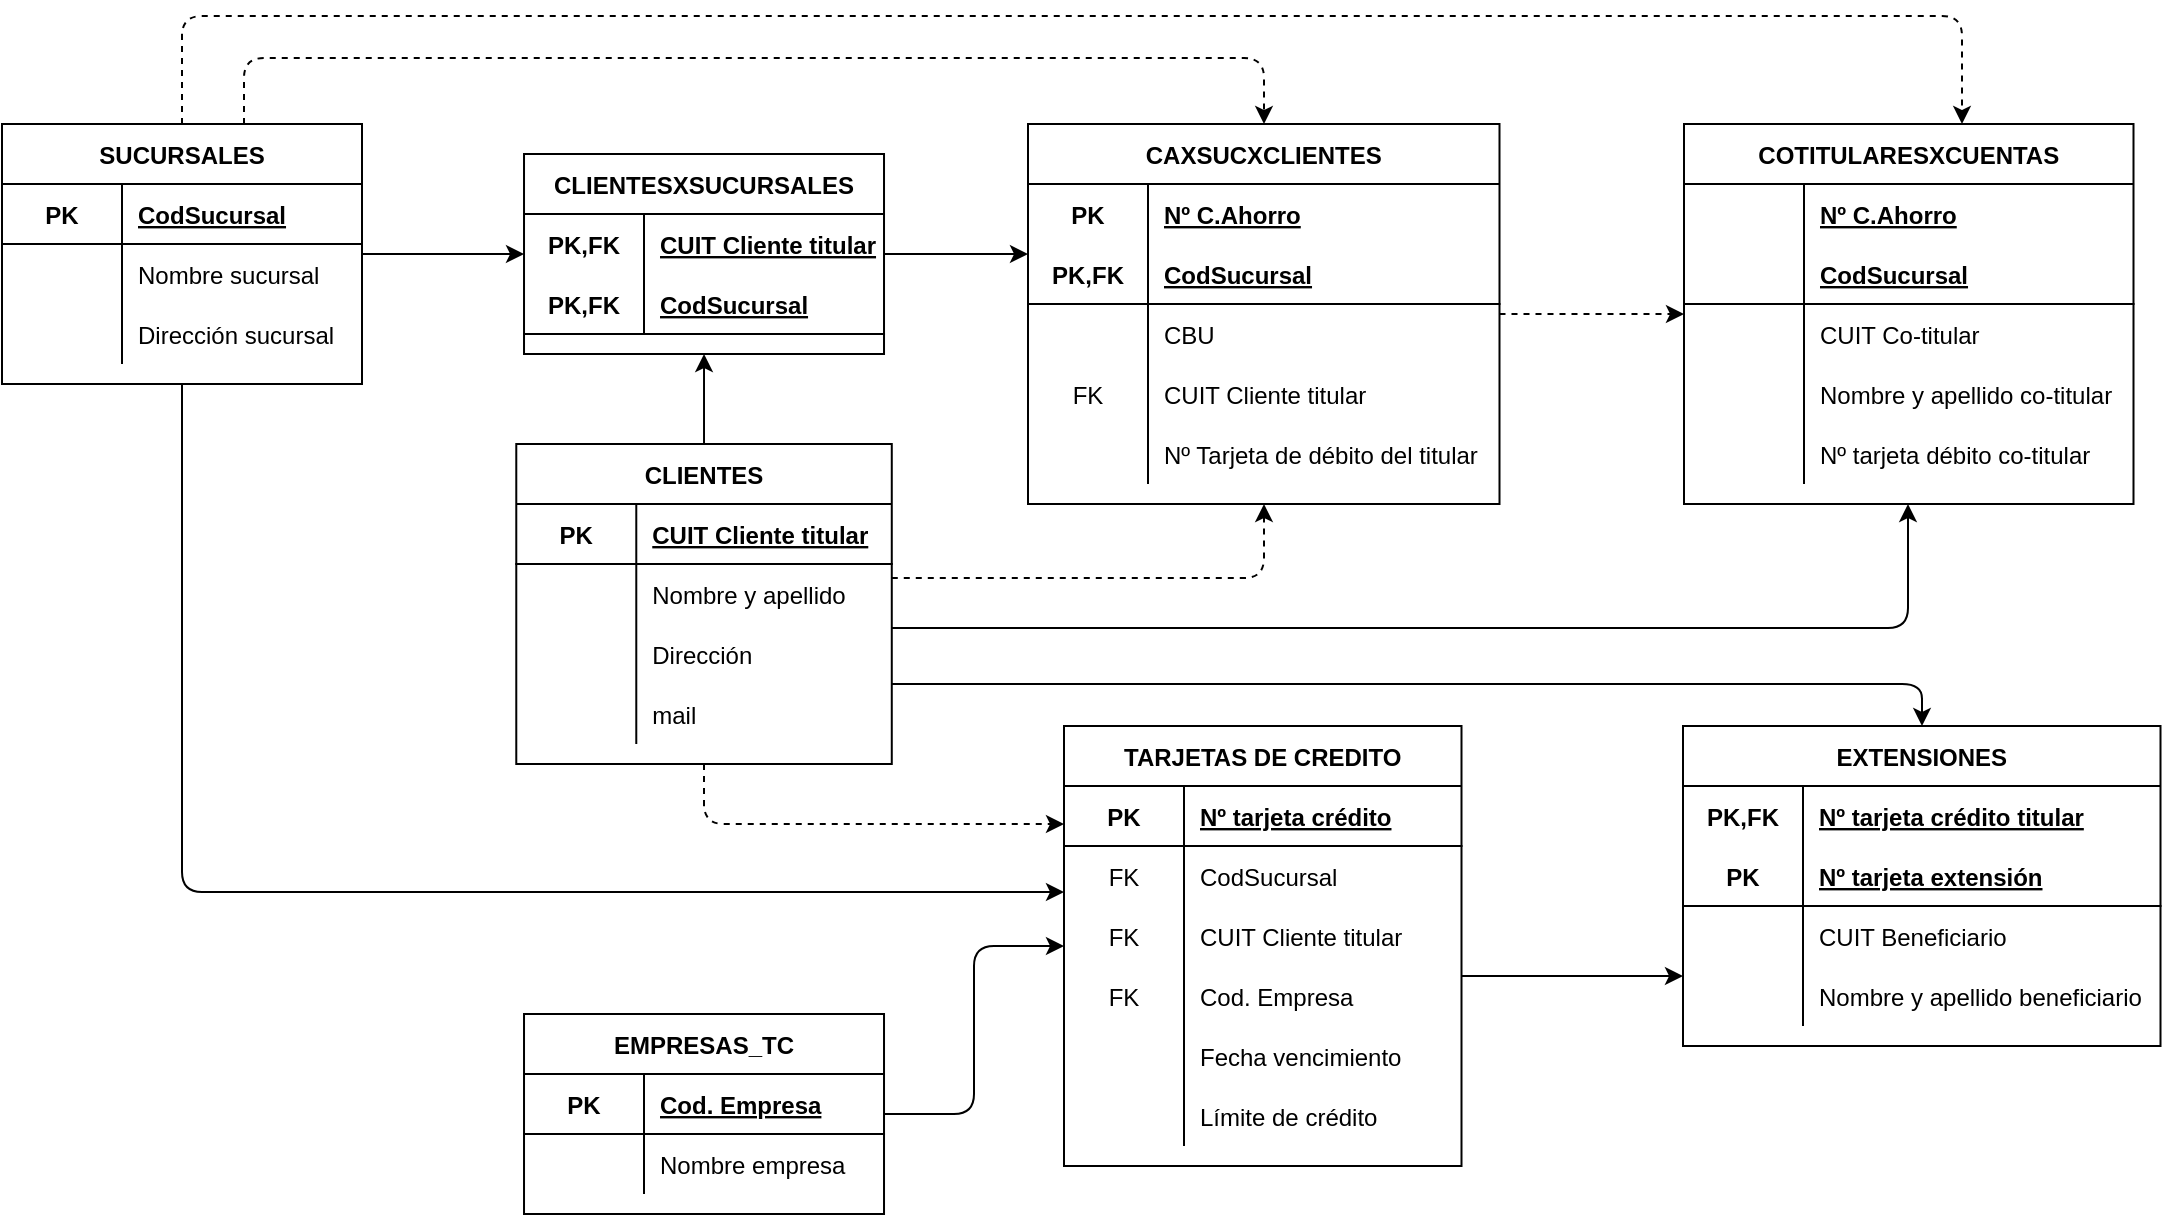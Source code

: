 <mxfile version="14.6.9"><diagram id="-1Xg-_HDO2sPWWC9hqf8" name="Page-1"><mxGraphModel dx="1886" dy="1232" grid="0" gridSize="10" guides="1" tooltips="1" connect="1" arrows="1" fold="1" page="0" pageScale="1" pageWidth="1600" pageHeight="900" math="0" shadow="0"><root><mxCell id="0"/><mxCell id="1" parent="0"/><mxCell id="U2kn6Bjd6YLNNKzOgMuL-153" style="edgeStyle=orthogonalEdgeStyle;rounded=1;orthogonalLoop=1;jettySize=auto;html=1;" edge="1" parent="1" source="U2kn6Bjd6YLNNKzOgMuL-1" target="U2kn6Bjd6YLNNKzOgMuL-140"><mxGeometry relative="1" as="geometry"/></mxCell><mxCell id="U2kn6Bjd6YLNNKzOgMuL-183" style="edgeStyle=orthogonalEdgeStyle;rounded=1;orthogonalLoop=1;jettySize=auto;html=1;dashed=1;" edge="1" parent="1" source="U2kn6Bjd6YLNNKzOgMuL-1" target="U2kn6Bjd6YLNNKzOgMuL-47"><mxGeometry relative="1" as="geometry"><Array as="points"><mxPoint x="388" y="-281"/><mxPoint x="898" y="-281"/></Array></mxGeometry></mxCell><mxCell id="U2kn6Bjd6YLNNKzOgMuL-190" style="edgeStyle=orthogonalEdgeStyle;rounded=1;orthogonalLoop=1;jettySize=auto;html=1;dashed=1;" edge="1" parent="1" source="U2kn6Bjd6YLNNKzOgMuL-1" target="U2kn6Bjd6YLNNKzOgMuL-69"><mxGeometry relative="1" as="geometry"><Array as="points"><mxPoint x="357" y="-302"/><mxPoint x="1247" y="-302"/></Array></mxGeometry></mxCell><mxCell id="U2kn6Bjd6YLNNKzOgMuL-211" style="edgeStyle=orthogonalEdgeStyle;rounded=1;orthogonalLoop=1;jettySize=auto;html=1;startSize=30;" edge="1" parent="1" source="U2kn6Bjd6YLNNKzOgMuL-1" target="U2kn6Bjd6YLNNKzOgMuL-91"><mxGeometry relative="1" as="geometry"><Array as="points"><mxPoint x="357" y="136"/></Array></mxGeometry></mxCell><mxCell id="U2kn6Bjd6YLNNKzOgMuL-1" value="SUCURSALES" style="shape=table;startSize=30;container=1;collapsible=1;childLayout=tableLayout;fixedRows=1;rowLines=0;fontStyle=1;align=center;resizeLast=1;" vertex="1" parent="1"><mxGeometry x="267" y="-248" width="180" height="130" as="geometry"/></mxCell><mxCell id="U2kn6Bjd6YLNNKzOgMuL-5" value="" style="shape=partialRectangle;collapsible=0;dropTarget=0;pointerEvents=0;fillColor=none;top=0;left=0;bottom=1;right=0;points=[[0,0.5],[1,0.5]];portConstraint=eastwest;" vertex="1" parent="U2kn6Bjd6YLNNKzOgMuL-1"><mxGeometry y="30" width="180" height="30" as="geometry"/></mxCell><mxCell id="U2kn6Bjd6YLNNKzOgMuL-6" value="PK" style="shape=partialRectangle;connectable=0;fillColor=none;top=0;left=0;bottom=0;right=0;fontStyle=1;overflow=hidden;" vertex="1" parent="U2kn6Bjd6YLNNKzOgMuL-5"><mxGeometry width="60" height="30" as="geometry"/></mxCell><mxCell id="U2kn6Bjd6YLNNKzOgMuL-7" value="CodSucursal" style="shape=partialRectangle;connectable=0;fillColor=none;top=0;left=0;bottom=0;right=0;align=left;spacingLeft=6;fontStyle=5;overflow=hidden;" vertex="1" parent="U2kn6Bjd6YLNNKzOgMuL-5"><mxGeometry x="60" width="120" height="30" as="geometry"/></mxCell><mxCell id="U2kn6Bjd6YLNNKzOgMuL-8" value="" style="shape=partialRectangle;collapsible=0;dropTarget=0;pointerEvents=0;fillColor=none;top=0;left=0;bottom=0;right=0;points=[[0,0.5],[1,0.5]];portConstraint=eastwest;" vertex="1" parent="U2kn6Bjd6YLNNKzOgMuL-1"><mxGeometry y="60" width="180" height="30" as="geometry"/></mxCell><mxCell id="U2kn6Bjd6YLNNKzOgMuL-9" value="" style="shape=partialRectangle;connectable=0;fillColor=none;top=0;left=0;bottom=0;right=0;editable=1;overflow=hidden;" vertex="1" parent="U2kn6Bjd6YLNNKzOgMuL-8"><mxGeometry width="60" height="30" as="geometry"/></mxCell><mxCell id="U2kn6Bjd6YLNNKzOgMuL-10" value="Nombre sucursal" style="shape=partialRectangle;connectable=0;fillColor=none;top=0;left=0;bottom=0;right=0;align=left;spacingLeft=6;overflow=hidden;" vertex="1" parent="U2kn6Bjd6YLNNKzOgMuL-8"><mxGeometry x="60" width="120" height="30" as="geometry"/></mxCell><mxCell id="U2kn6Bjd6YLNNKzOgMuL-11" value="" style="shape=partialRectangle;collapsible=0;dropTarget=0;pointerEvents=0;fillColor=none;top=0;left=0;bottom=0;right=0;points=[[0,0.5],[1,0.5]];portConstraint=eastwest;" vertex="1" parent="U2kn6Bjd6YLNNKzOgMuL-1"><mxGeometry y="90" width="180" height="30" as="geometry"/></mxCell><mxCell id="U2kn6Bjd6YLNNKzOgMuL-12" value="" style="shape=partialRectangle;connectable=0;fillColor=none;top=0;left=0;bottom=0;right=0;editable=1;overflow=hidden;" vertex="1" parent="U2kn6Bjd6YLNNKzOgMuL-11"><mxGeometry width="60" height="30" as="geometry"/></mxCell><mxCell id="U2kn6Bjd6YLNNKzOgMuL-13" value="Dirección sucursal" style="shape=partialRectangle;connectable=0;fillColor=none;top=0;left=0;bottom=0;right=0;align=left;spacingLeft=6;overflow=hidden;" vertex="1" parent="U2kn6Bjd6YLNNKzOgMuL-11"><mxGeometry x="60" width="120" height="30" as="geometry"/></mxCell><mxCell id="U2kn6Bjd6YLNNKzOgMuL-154" style="edgeStyle=orthogonalEdgeStyle;rounded=1;orthogonalLoop=1;jettySize=auto;html=1;" edge="1" parent="1" source="U2kn6Bjd6YLNNKzOgMuL-28" target="U2kn6Bjd6YLNNKzOgMuL-140"><mxGeometry relative="1" as="geometry"/></mxCell><mxCell id="U2kn6Bjd6YLNNKzOgMuL-184" style="edgeStyle=orthogonalEdgeStyle;rounded=1;orthogonalLoop=1;jettySize=auto;html=1;dashed=1;" edge="1" parent="1" source="U2kn6Bjd6YLNNKzOgMuL-28" target="U2kn6Bjd6YLNNKzOgMuL-47"><mxGeometry relative="1" as="geometry"><Array as="points"><mxPoint x="898" y="-21"/></Array></mxGeometry></mxCell><mxCell id="U2kn6Bjd6YLNNKzOgMuL-189" style="edgeStyle=orthogonalEdgeStyle;rounded=1;orthogonalLoop=1;jettySize=auto;html=1;" edge="1" parent="1" source="U2kn6Bjd6YLNNKzOgMuL-28" target="U2kn6Bjd6YLNNKzOgMuL-69"><mxGeometry relative="1" as="geometry"><Array as="points"><mxPoint x="1220" y="4"/></Array></mxGeometry></mxCell><mxCell id="U2kn6Bjd6YLNNKzOgMuL-212" style="edgeStyle=orthogonalEdgeStyle;rounded=1;orthogonalLoop=1;jettySize=auto;html=1;startSize=30;dashed=1;" edge="1" parent="1" source="U2kn6Bjd6YLNNKzOgMuL-28" target="U2kn6Bjd6YLNNKzOgMuL-91"><mxGeometry relative="1" as="geometry"><Array as="points"><mxPoint x="618" y="102"/></Array></mxGeometry></mxCell><mxCell id="U2kn6Bjd6YLNNKzOgMuL-213" style="edgeStyle=orthogonalEdgeStyle;rounded=1;orthogonalLoop=1;jettySize=auto;html=1;startSize=30;" edge="1" parent="1" source="U2kn6Bjd6YLNNKzOgMuL-28" target="U2kn6Bjd6YLNNKzOgMuL-116"><mxGeometry relative="1" as="geometry"><Array as="points"><mxPoint x="1227" y="32"/></Array></mxGeometry></mxCell><mxCell id="U2kn6Bjd6YLNNKzOgMuL-28" value="CLIENTES" style="shape=table;startSize=30;container=1;collapsible=1;childLayout=tableLayout;fixedRows=1;rowLines=0;fontStyle=1;align=center;resizeLast=1;" vertex="1" parent="1"><mxGeometry x="524.14" y="-88" width="187.75" height="160" as="geometry"/></mxCell><mxCell id="U2kn6Bjd6YLNNKzOgMuL-32" value="" style="shape=partialRectangle;collapsible=0;dropTarget=0;pointerEvents=0;fillColor=none;top=0;left=0;bottom=1;right=0;points=[[0,0.5],[1,0.5]];portConstraint=eastwest;" vertex="1" parent="U2kn6Bjd6YLNNKzOgMuL-28"><mxGeometry y="30" width="187.75" height="30" as="geometry"/></mxCell><mxCell id="U2kn6Bjd6YLNNKzOgMuL-33" value="PK" style="shape=partialRectangle;connectable=0;fillColor=none;top=0;left=0;bottom=0;right=0;fontStyle=1;overflow=hidden;" vertex="1" parent="U2kn6Bjd6YLNNKzOgMuL-32"><mxGeometry width="60" height="30" as="geometry"/></mxCell><mxCell id="U2kn6Bjd6YLNNKzOgMuL-34" value="CUIT Cliente titular" style="shape=partialRectangle;connectable=0;fillColor=none;top=0;left=0;bottom=0;right=0;align=left;spacingLeft=6;fontStyle=5;overflow=hidden;" vertex="1" parent="U2kn6Bjd6YLNNKzOgMuL-32"><mxGeometry x="60" width="127.75" height="30" as="geometry"/></mxCell><mxCell id="U2kn6Bjd6YLNNKzOgMuL-35" value="" style="shape=partialRectangle;collapsible=0;dropTarget=0;pointerEvents=0;fillColor=none;top=0;left=0;bottom=0;right=0;points=[[0,0.5],[1,0.5]];portConstraint=eastwest;" vertex="1" parent="U2kn6Bjd6YLNNKzOgMuL-28"><mxGeometry y="60" width="187.75" height="30" as="geometry"/></mxCell><mxCell id="U2kn6Bjd6YLNNKzOgMuL-36" value="" style="shape=partialRectangle;connectable=0;fillColor=none;top=0;left=0;bottom=0;right=0;editable=1;overflow=hidden;" vertex="1" parent="U2kn6Bjd6YLNNKzOgMuL-35"><mxGeometry width="60" height="30" as="geometry"/></mxCell><mxCell id="U2kn6Bjd6YLNNKzOgMuL-37" value="Nombre y apellido" style="shape=partialRectangle;connectable=0;fillColor=none;top=0;left=0;bottom=0;right=0;align=left;spacingLeft=6;overflow=hidden;" vertex="1" parent="U2kn6Bjd6YLNNKzOgMuL-35"><mxGeometry x="60" width="127.75" height="30" as="geometry"/></mxCell><mxCell id="U2kn6Bjd6YLNNKzOgMuL-38" value="" style="shape=partialRectangle;collapsible=0;dropTarget=0;pointerEvents=0;fillColor=none;top=0;left=0;bottom=0;right=0;points=[[0,0.5],[1,0.5]];portConstraint=eastwest;" vertex="1" parent="U2kn6Bjd6YLNNKzOgMuL-28"><mxGeometry y="90" width="187.75" height="30" as="geometry"/></mxCell><mxCell id="U2kn6Bjd6YLNNKzOgMuL-39" value="" style="shape=partialRectangle;connectable=0;fillColor=none;top=0;left=0;bottom=0;right=0;editable=1;overflow=hidden;" vertex="1" parent="U2kn6Bjd6YLNNKzOgMuL-38"><mxGeometry width="60" height="30" as="geometry"/></mxCell><mxCell id="U2kn6Bjd6YLNNKzOgMuL-40" value="Dirección" style="shape=partialRectangle;connectable=0;fillColor=none;top=0;left=0;bottom=0;right=0;align=left;spacingLeft=6;overflow=hidden;" vertex="1" parent="U2kn6Bjd6YLNNKzOgMuL-38"><mxGeometry x="60" width="127.75" height="30" as="geometry"/></mxCell><mxCell id="U2kn6Bjd6YLNNKzOgMuL-44" style="shape=partialRectangle;collapsible=0;dropTarget=0;pointerEvents=0;fillColor=none;top=0;left=0;bottom=0;right=0;points=[[0,0.5],[1,0.5]];portConstraint=eastwest;" vertex="1" parent="U2kn6Bjd6YLNNKzOgMuL-28"><mxGeometry y="120" width="187.75" height="30" as="geometry"/></mxCell><mxCell id="U2kn6Bjd6YLNNKzOgMuL-45" style="shape=partialRectangle;connectable=0;fillColor=none;top=0;left=0;bottom=0;right=0;editable=1;overflow=hidden;" vertex="1" parent="U2kn6Bjd6YLNNKzOgMuL-44"><mxGeometry width="60" height="30" as="geometry"/></mxCell><mxCell id="U2kn6Bjd6YLNNKzOgMuL-46" value="mail" style="shape=partialRectangle;connectable=0;fillColor=none;top=0;left=0;bottom=0;right=0;align=left;spacingLeft=6;overflow=hidden;" vertex="1" parent="U2kn6Bjd6YLNNKzOgMuL-44"><mxGeometry x="60" width="127.75" height="30" as="geometry"/></mxCell><mxCell id="U2kn6Bjd6YLNNKzOgMuL-188" style="edgeStyle=orthogonalEdgeStyle;rounded=1;orthogonalLoop=1;jettySize=auto;html=1;dashed=1;" edge="1" parent="1" source="U2kn6Bjd6YLNNKzOgMuL-47" target="U2kn6Bjd6YLNNKzOgMuL-69"><mxGeometry relative="1" as="geometry"/></mxCell><mxCell id="U2kn6Bjd6YLNNKzOgMuL-47" value="CAXSUCXCLIENTES" style="shape=table;startSize=30;container=1;collapsible=1;childLayout=tableLayout;fixedRows=1;rowLines=0;fontStyle=1;align=center;resizeLast=1;" vertex="1" parent="1"><mxGeometry x="780" y="-248" width="235.75" height="190" as="geometry"/></mxCell><mxCell id="U2kn6Bjd6YLNNKzOgMuL-48" value="" style="shape=partialRectangle;collapsible=0;dropTarget=0;pointerEvents=0;fillColor=none;top=0;left=0;bottom=0;right=0;points=[[0,0.5],[1,0.5]];portConstraint=eastwest;" vertex="1" parent="U2kn6Bjd6YLNNKzOgMuL-47"><mxGeometry y="30" width="235.75" height="30" as="geometry"/></mxCell><mxCell id="U2kn6Bjd6YLNNKzOgMuL-49" value="PK" style="shape=partialRectangle;connectable=0;fillColor=none;top=0;left=0;bottom=0;right=0;fontStyle=1;overflow=hidden;" vertex="1" parent="U2kn6Bjd6YLNNKzOgMuL-48"><mxGeometry width="60" height="30" as="geometry"/></mxCell><mxCell id="U2kn6Bjd6YLNNKzOgMuL-50" value="Nº C.Ahorro" style="shape=partialRectangle;connectable=0;fillColor=none;top=0;left=0;bottom=0;right=0;align=left;spacingLeft=6;fontStyle=5;overflow=hidden;" vertex="1" parent="U2kn6Bjd6YLNNKzOgMuL-48"><mxGeometry x="60" width="175.75" height="30" as="geometry"/></mxCell><mxCell id="U2kn6Bjd6YLNNKzOgMuL-51" value="" style="shape=partialRectangle;collapsible=0;dropTarget=0;pointerEvents=0;fillColor=none;top=0;left=0;bottom=1;right=0;points=[[0,0.5],[1,0.5]];portConstraint=eastwest;" vertex="1" parent="U2kn6Bjd6YLNNKzOgMuL-47"><mxGeometry y="60" width="235.75" height="30" as="geometry"/></mxCell><mxCell id="U2kn6Bjd6YLNNKzOgMuL-52" value="PK,FK" style="shape=partialRectangle;connectable=0;fillColor=none;top=0;left=0;bottom=0;right=0;fontStyle=1;overflow=hidden;" vertex="1" parent="U2kn6Bjd6YLNNKzOgMuL-51"><mxGeometry width="60" height="30" as="geometry"/></mxCell><mxCell id="U2kn6Bjd6YLNNKzOgMuL-53" value="CodSucursal" style="shape=partialRectangle;connectable=0;fillColor=none;top=0;left=0;bottom=0;right=0;align=left;spacingLeft=6;fontStyle=5;overflow=hidden;" vertex="1" parent="U2kn6Bjd6YLNNKzOgMuL-51"><mxGeometry x="60" width="175.75" height="30" as="geometry"/></mxCell><mxCell id="U2kn6Bjd6YLNNKzOgMuL-54" value="" style="shape=partialRectangle;collapsible=0;dropTarget=0;pointerEvents=0;fillColor=none;top=0;left=0;bottom=0;right=0;points=[[0,0.5],[1,0.5]];portConstraint=eastwest;" vertex="1" parent="U2kn6Bjd6YLNNKzOgMuL-47"><mxGeometry y="90" width="235.75" height="30" as="geometry"/></mxCell><mxCell id="U2kn6Bjd6YLNNKzOgMuL-55" value="" style="shape=partialRectangle;connectable=0;fillColor=none;top=0;left=0;bottom=0;right=0;editable=1;overflow=hidden;" vertex="1" parent="U2kn6Bjd6YLNNKzOgMuL-54"><mxGeometry width="60" height="30" as="geometry"/></mxCell><mxCell id="U2kn6Bjd6YLNNKzOgMuL-56" value="CBU" style="shape=partialRectangle;connectable=0;fillColor=none;top=0;left=0;bottom=0;right=0;align=left;spacingLeft=6;overflow=hidden;" vertex="1" parent="U2kn6Bjd6YLNNKzOgMuL-54"><mxGeometry x="60" width="175.75" height="30" as="geometry"/></mxCell><mxCell id="U2kn6Bjd6YLNNKzOgMuL-180" style="shape=partialRectangle;collapsible=0;dropTarget=0;pointerEvents=0;fillColor=none;top=0;left=0;bottom=0;right=0;points=[[0,0.5],[1,0.5]];portConstraint=eastwest;" vertex="1" parent="U2kn6Bjd6YLNNKzOgMuL-47"><mxGeometry y="120" width="235.75" height="30" as="geometry"/></mxCell><mxCell id="U2kn6Bjd6YLNNKzOgMuL-181" value="FK" style="shape=partialRectangle;connectable=0;fillColor=none;top=0;left=0;bottom=0;right=0;editable=1;overflow=hidden;" vertex="1" parent="U2kn6Bjd6YLNNKzOgMuL-180"><mxGeometry width="60" height="30" as="geometry"/></mxCell><mxCell id="U2kn6Bjd6YLNNKzOgMuL-182" value="CUIT Cliente titular" style="shape=partialRectangle;connectable=0;fillColor=none;top=0;left=0;bottom=0;right=0;align=left;spacingLeft=6;overflow=hidden;" vertex="1" parent="U2kn6Bjd6YLNNKzOgMuL-180"><mxGeometry x="60" width="175.75" height="30" as="geometry"/></mxCell><mxCell id="U2kn6Bjd6YLNNKzOgMuL-66" style="shape=partialRectangle;collapsible=0;dropTarget=0;pointerEvents=0;fillColor=none;top=0;left=0;bottom=0;right=0;points=[[0,0.5],[1,0.5]];portConstraint=eastwest;" vertex="1" parent="U2kn6Bjd6YLNNKzOgMuL-47"><mxGeometry y="150" width="235.75" height="30" as="geometry"/></mxCell><mxCell id="U2kn6Bjd6YLNNKzOgMuL-67" style="shape=partialRectangle;connectable=0;fillColor=none;top=0;left=0;bottom=0;right=0;editable=1;overflow=hidden;" vertex="1" parent="U2kn6Bjd6YLNNKzOgMuL-66"><mxGeometry width="60" height="30" as="geometry"/></mxCell><mxCell id="U2kn6Bjd6YLNNKzOgMuL-68" value="Nº Tarjeta de débito del titular" style="shape=partialRectangle;connectable=0;fillColor=none;top=0;left=0;bottom=0;right=0;align=left;spacingLeft=6;overflow=hidden;" vertex="1" parent="U2kn6Bjd6YLNNKzOgMuL-66"><mxGeometry x="60" width="175.75" height="30" as="geometry"/></mxCell><mxCell id="U2kn6Bjd6YLNNKzOgMuL-69" value="COTITULARESXCUENTAS" style="shape=table;startSize=30;container=1;collapsible=1;childLayout=tableLayout;fixedRows=1;rowLines=0;fontStyle=1;align=center;resizeLast=1;" vertex="1" parent="1"><mxGeometry x="1108" y="-248" width="224.75" height="190" as="geometry"/></mxCell><mxCell id="U2kn6Bjd6YLNNKzOgMuL-85" style="shape=partialRectangle;collapsible=0;dropTarget=0;pointerEvents=0;fillColor=none;top=0;left=0;bottom=0;right=0;points=[[0,0.5],[1,0.5]];portConstraint=eastwest;" vertex="1" parent="U2kn6Bjd6YLNNKzOgMuL-69"><mxGeometry y="30" width="224.75" height="30" as="geometry"/></mxCell><mxCell id="U2kn6Bjd6YLNNKzOgMuL-86" style="shape=partialRectangle;connectable=0;fillColor=none;top=0;left=0;bottom=0;right=0;fontStyle=1;overflow=hidden;" vertex="1" parent="U2kn6Bjd6YLNNKzOgMuL-85"><mxGeometry width="60" height="30" as="geometry"/></mxCell><mxCell id="U2kn6Bjd6YLNNKzOgMuL-87" value="Nº C.Ahorro" style="shape=partialRectangle;connectable=0;fillColor=none;top=0;left=0;bottom=0;right=0;align=left;spacingLeft=6;fontStyle=5;overflow=hidden;" vertex="1" parent="U2kn6Bjd6YLNNKzOgMuL-85"><mxGeometry x="60" width="164.75" height="30" as="geometry"/></mxCell><mxCell id="U2kn6Bjd6YLNNKzOgMuL-73" value="" style="shape=partialRectangle;collapsible=0;dropTarget=0;pointerEvents=0;fillColor=none;top=0;left=0;bottom=1;right=0;points=[[0,0.5],[1,0.5]];portConstraint=eastwest;" vertex="1" parent="U2kn6Bjd6YLNNKzOgMuL-69"><mxGeometry y="60" width="224.75" height="30" as="geometry"/></mxCell><mxCell id="U2kn6Bjd6YLNNKzOgMuL-74" value="" style="shape=partialRectangle;connectable=0;fillColor=none;top=0;left=0;bottom=0;right=0;fontStyle=1;overflow=hidden;" vertex="1" parent="U2kn6Bjd6YLNNKzOgMuL-73"><mxGeometry width="60" height="30" as="geometry"/></mxCell><mxCell id="U2kn6Bjd6YLNNKzOgMuL-75" value="CodSucursal" style="shape=partialRectangle;connectable=0;fillColor=none;top=0;left=0;bottom=0;right=0;align=left;spacingLeft=6;fontStyle=5;overflow=hidden;" vertex="1" parent="U2kn6Bjd6YLNNKzOgMuL-73"><mxGeometry x="60" width="164.75" height="30" as="geometry"/></mxCell><mxCell id="U2kn6Bjd6YLNNKzOgMuL-185" style="shape=partialRectangle;collapsible=0;dropTarget=0;pointerEvents=0;fillColor=none;top=0;left=0;bottom=0;right=0;points=[[0,0.5],[1,0.5]];portConstraint=eastwest;" vertex="1" parent="U2kn6Bjd6YLNNKzOgMuL-69"><mxGeometry y="90" width="224.75" height="30" as="geometry"/></mxCell><mxCell id="U2kn6Bjd6YLNNKzOgMuL-186" style="shape=partialRectangle;connectable=0;fillColor=none;top=0;left=0;bottom=0;right=0;editable=1;overflow=hidden;" vertex="1" parent="U2kn6Bjd6YLNNKzOgMuL-185"><mxGeometry width="60" height="30" as="geometry"/></mxCell><mxCell id="U2kn6Bjd6YLNNKzOgMuL-187" value="CUIT Co-titular" style="shape=partialRectangle;connectable=0;fillColor=none;top=0;left=0;bottom=0;right=0;align=left;spacingLeft=6;overflow=hidden;" vertex="1" parent="U2kn6Bjd6YLNNKzOgMuL-185"><mxGeometry x="60" width="164.75" height="30" as="geometry"/></mxCell><mxCell id="U2kn6Bjd6YLNNKzOgMuL-76" value="" style="shape=partialRectangle;collapsible=0;dropTarget=0;pointerEvents=0;fillColor=none;top=0;left=0;bottom=0;right=0;points=[[0,0.5],[1,0.5]];portConstraint=eastwest;" vertex="1" parent="U2kn6Bjd6YLNNKzOgMuL-69"><mxGeometry y="120" width="224.75" height="30" as="geometry"/></mxCell><mxCell id="U2kn6Bjd6YLNNKzOgMuL-77" value="" style="shape=partialRectangle;connectable=0;fillColor=none;top=0;left=0;bottom=0;right=0;editable=1;overflow=hidden;" vertex="1" parent="U2kn6Bjd6YLNNKzOgMuL-76"><mxGeometry width="60" height="30" as="geometry"/></mxCell><mxCell id="U2kn6Bjd6YLNNKzOgMuL-78" value="Nombre y apellido co-titular" style="shape=partialRectangle;connectable=0;fillColor=none;top=0;left=0;bottom=0;right=0;align=left;spacingLeft=6;overflow=hidden;" vertex="1" parent="U2kn6Bjd6YLNNKzOgMuL-76"><mxGeometry x="60" width="164.75" height="30" as="geometry"/></mxCell><mxCell id="U2kn6Bjd6YLNNKzOgMuL-79" value="" style="shape=partialRectangle;collapsible=0;dropTarget=0;pointerEvents=0;fillColor=none;top=0;left=0;bottom=0;right=0;points=[[0,0.5],[1,0.5]];portConstraint=eastwest;" vertex="1" parent="U2kn6Bjd6YLNNKzOgMuL-69"><mxGeometry y="150" width="224.75" height="30" as="geometry"/></mxCell><mxCell id="U2kn6Bjd6YLNNKzOgMuL-80" value="" style="shape=partialRectangle;connectable=0;fillColor=none;top=0;left=0;bottom=0;right=0;editable=1;overflow=hidden;" vertex="1" parent="U2kn6Bjd6YLNNKzOgMuL-79"><mxGeometry width="60" height="30" as="geometry"/></mxCell><mxCell id="U2kn6Bjd6YLNNKzOgMuL-81" value="Nº tarjeta débito co-titular" style="shape=partialRectangle;connectable=0;fillColor=none;top=0;left=0;bottom=0;right=0;align=left;spacingLeft=6;overflow=hidden;" vertex="1" parent="U2kn6Bjd6YLNNKzOgMuL-79"><mxGeometry x="60" width="164.75" height="30" as="geometry"/></mxCell><mxCell id="U2kn6Bjd6YLNNKzOgMuL-139" style="edgeStyle=orthogonalEdgeStyle;rounded=1;orthogonalLoop=1;jettySize=auto;html=1;" edge="1" parent="1" source="U2kn6Bjd6YLNNKzOgMuL-91" target="U2kn6Bjd6YLNNKzOgMuL-116"><mxGeometry relative="1" as="geometry"><Array as="points"><mxPoint x="1087.5" y="178"/><mxPoint x="1087.5" y="178"/></Array></mxGeometry></mxCell><mxCell id="U2kn6Bjd6YLNNKzOgMuL-91" value="TARJETAS DE CREDITO" style="shape=table;startSize=30;container=1;collapsible=1;childLayout=tableLayout;fixedRows=1;rowLines=0;fontStyle=1;align=center;resizeLast=1;" vertex="1" parent="1"><mxGeometry x="798" y="53" width="198.75" height="220" as="geometry"/></mxCell><mxCell id="U2kn6Bjd6YLNNKzOgMuL-95" value="" style="shape=partialRectangle;collapsible=0;dropTarget=0;pointerEvents=0;fillColor=none;top=0;left=0;bottom=1;right=0;points=[[0,0.5],[1,0.5]];portConstraint=eastwest;" vertex="1" parent="U2kn6Bjd6YLNNKzOgMuL-91"><mxGeometry y="30" width="198.75" height="30" as="geometry"/></mxCell><mxCell id="U2kn6Bjd6YLNNKzOgMuL-96" value="PK" style="shape=partialRectangle;connectable=0;fillColor=none;top=0;left=0;bottom=0;right=0;fontStyle=1;overflow=hidden;" vertex="1" parent="U2kn6Bjd6YLNNKzOgMuL-95"><mxGeometry width="60" height="30" as="geometry"/></mxCell><mxCell id="U2kn6Bjd6YLNNKzOgMuL-97" value="Nº tarjeta crédito" style="shape=partialRectangle;connectable=0;fillColor=none;top=0;left=0;bottom=0;right=0;align=left;spacingLeft=6;fontStyle=5;overflow=hidden;" vertex="1" parent="U2kn6Bjd6YLNNKzOgMuL-95"><mxGeometry x="60" width="138.75" height="30" as="geometry"/></mxCell><mxCell id="U2kn6Bjd6YLNNKzOgMuL-208" style="shape=partialRectangle;collapsible=0;dropTarget=0;pointerEvents=0;fillColor=none;top=0;left=0;bottom=0;right=0;points=[[0,0.5],[1,0.5]];portConstraint=eastwest;" vertex="1" parent="U2kn6Bjd6YLNNKzOgMuL-91"><mxGeometry y="60" width="198.75" height="30" as="geometry"/></mxCell><mxCell id="U2kn6Bjd6YLNNKzOgMuL-209" value="FK" style="shape=partialRectangle;connectable=0;fillColor=none;top=0;left=0;bottom=0;right=0;editable=1;overflow=hidden;" vertex="1" parent="U2kn6Bjd6YLNNKzOgMuL-208"><mxGeometry width="60" height="30" as="geometry"/></mxCell><mxCell id="U2kn6Bjd6YLNNKzOgMuL-210" value="CodSucursal" style="shape=partialRectangle;connectable=0;fillColor=none;top=0;left=0;bottom=0;right=0;align=left;spacingLeft=6;overflow=hidden;" vertex="1" parent="U2kn6Bjd6YLNNKzOgMuL-208"><mxGeometry x="60" width="138.75" height="30" as="geometry"/></mxCell><mxCell id="U2kn6Bjd6YLNNKzOgMuL-204" style="shape=partialRectangle;collapsible=0;dropTarget=0;pointerEvents=0;fillColor=none;top=0;left=0;bottom=0;right=0;points=[[0,0.5],[1,0.5]];portConstraint=eastwest;" vertex="1" parent="U2kn6Bjd6YLNNKzOgMuL-91"><mxGeometry y="90" width="198.75" height="30" as="geometry"/></mxCell><mxCell id="U2kn6Bjd6YLNNKzOgMuL-205" value="FK" style="shape=partialRectangle;connectable=0;fillColor=none;top=0;left=0;bottom=0;right=0;editable=1;overflow=hidden;" vertex="1" parent="U2kn6Bjd6YLNNKzOgMuL-204"><mxGeometry width="60" height="30" as="geometry"/></mxCell><mxCell id="U2kn6Bjd6YLNNKzOgMuL-206" value="CUIT Cliente titular" style="shape=partialRectangle;connectable=0;fillColor=none;top=0;left=0;bottom=0;right=0;align=left;spacingLeft=6;overflow=hidden;" vertex="1" parent="U2kn6Bjd6YLNNKzOgMuL-204"><mxGeometry x="60" width="138.75" height="30" as="geometry"/></mxCell><mxCell id="U2kn6Bjd6YLNNKzOgMuL-98" value="" style="shape=partialRectangle;collapsible=0;dropTarget=0;pointerEvents=0;fillColor=none;top=0;left=0;bottom=0;right=0;points=[[0,0.5],[1,0.5]];portConstraint=eastwest;" vertex="1" parent="U2kn6Bjd6YLNNKzOgMuL-91"><mxGeometry y="120" width="198.75" height="30" as="geometry"/></mxCell><mxCell id="U2kn6Bjd6YLNNKzOgMuL-99" value="FK" style="shape=partialRectangle;connectable=0;fillColor=none;top=0;left=0;bottom=0;right=0;editable=1;overflow=hidden;" vertex="1" parent="U2kn6Bjd6YLNNKzOgMuL-98"><mxGeometry width="60" height="30" as="geometry"/></mxCell><mxCell id="U2kn6Bjd6YLNNKzOgMuL-100" value="Cod. Empresa" style="shape=partialRectangle;connectable=0;fillColor=none;top=0;left=0;bottom=0;right=0;align=left;spacingLeft=6;overflow=hidden;" vertex="1" parent="U2kn6Bjd6YLNNKzOgMuL-98"><mxGeometry x="60" width="138.75" height="30" as="geometry"/></mxCell><mxCell id="U2kn6Bjd6YLNNKzOgMuL-113" style="shape=partialRectangle;collapsible=0;dropTarget=0;pointerEvents=0;fillColor=none;top=0;left=0;bottom=0;right=0;points=[[0,0.5],[1,0.5]];portConstraint=eastwest;" vertex="1" parent="U2kn6Bjd6YLNNKzOgMuL-91"><mxGeometry y="150" width="198.75" height="30" as="geometry"/></mxCell><mxCell id="U2kn6Bjd6YLNNKzOgMuL-114" style="shape=partialRectangle;connectable=0;fillColor=none;top=0;left=0;bottom=0;right=0;editable=1;overflow=hidden;" vertex="1" parent="U2kn6Bjd6YLNNKzOgMuL-113"><mxGeometry width="60" height="30" as="geometry"/></mxCell><mxCell id="U2kn6Bjd6YLNNKzOgMuL-115" value="Fecha vencimiento" style="shape=partialRectangle;connectable=0;fillColor=none;top=0;left=0;bottom=0;right=0;align=left;spacingLeft=6;overflow=hidden;" vertex="1" parent="U2kn6Bjd6YLNNKzOgMuL-113"><mxGeometry x="60" width="138.75" height="30" as="geometry"/></mxCell><mxCell id="U2kn6Bjd6YLNNKzOgMuL-110" style="shape=partialRectangle;collapsible=0;dropTarget=0;pointerEvents=0;fillColor=none;top=0;left=0;bottom=0;right=0;points=[[0,0.5],[1,0.5]];portConstraint=eastwest;" vertex="1" parent="U2kn6Bjd6YLNNKzOgMuL-91"><mxGeometry y="180" width="198.75" height="30" as="geometry"/></mxCell><mxCell id="U2kn6Bjd6YLNNKzOgMuL-111" style="shape=partialRectangle;connectable=0;fillColor=none;top=0;left=0;bottom=0;right=0;editable=1;overflow=hidden;" vertex="1" parent="U2kn6Bjd6YLNNKzOgMuL-110"><mxGeometry width="60" height="30" as="geometry"/></mxCell><mxCell id="U2kn6Bjd6YLNNKzOgMuL-112" value="Límite de crédito" style="shape=partialRectangle;connectable=0;fillColor=none;top=0;left=0;bottom=0;right=0;align=left;spacingLeft=6;overflow=hidden;" vertex="1" parent="U2kn6Bjd6YLNNKzOgMuL-110"><mxGeometry x="60" width="138.75" height="30" as="geometry"/></mxCell><mxCell id="U2kn6Bjd6YLNNKzOgMuL-116" value="EXTENSIONES" style="shape=table;startSize=30;container=1;collapsible=1;childLayout=tableLayout;fixedRows=1;rowLines=0;fontStyle=1;align=center;resizeLast=1;" vertex="1" parent="1"><mxGeometry x="1107.5" y="53" width="238.75" height="160" as="geometry"/></mxCell><mxCell id="U2kn6Bjd6YLNNKzOgMuL-132" style="shape=partialRectangle;collapsible=0;dropTarget=0;pointerEvents=0;fillColor=none;top=0;left=0;bottom=0;right=0;points=[[0,0.5],[1,0.5]];portConstraint=eastwest;" vertex="1" parent="U2kn6Bjd6YLNNKzOgMuL-116"><mxGeometry y="30" width="238.75" height="30" as="geometry"/></mxCell><mxCell id="U2kn6Bjd6YLNNKzOgMuL-133" value="PK,FK" style="shape=partialRectangle;connectable=0;fillColor=none;top=0;left=0;bottom=0;right=0;fontStyle=1;overflow=hidden;" vertex="1" parent="U2kn6Bjd6YLNNKzOgMuL-132"><mxGeometry width="60" height="30" as="geometry"/></mxCell><mxCell id="U2kn6Bjd6YLNNKzOgMuL-134" value="Nº tarjeta crédito titular" style="shape=partialRectangle;connectable=0;fillColor=none;top=0;left=0;bottom=0;right=0;align=left;spacingLeft=6;fontStyle=5;overflow=hidden;" vertex="1" parent="U2kn6Bjd6YLNNKzOgMuL-132"><mxGeometry x="60" width="178.75" height="30" as="geometry"/></mxCell><mxCell id="U2kn6Bjd6YLNNKzOgMuL-120" value="" style="shape=partialRectangle;collapsible=0;dropTarget=0;pointerEvents=0;fillColor=none;top=0;left=0;bottom=1;right=0;points=[[0,0.5],[1,0.5]];portConstraint=eastwest;" vertex="1" parent="U2kn6Bjd6YLNNKzOgMuL-116"><mxGeometry y="60" width="238.75" height="30" as="geometry"/></mxCell><mxCell id="U2kn6Bjd6YLNNKzOgMuL-121" value="PK" style="shape=partialRectangle;connectable=0;fillColor=none;top=0;left=0;bottom=0;right=0;fontStyle=1;overflow=hidden;" vertex="1" parent="U2kn6Bjd6YLNNKzOgMuL-120"><mxGeometry width="60" height="30" as="geometry"/></mxCell><mxCell id="U2kn6Bjd6YLNNKzOgMuL-122" value="Nº tarjeta extensión" style="shape=partialRectangle;connectable=0;fillColor=none;top=0;left=0;bottom=0;right=0;align=left;spacingLeft=6;fontStyle=5;overflow=hidden;" vertex="1" parent="U2kn6Bjd6YLNNKzOgMuL-120"><mxGeometry x="60" width="178.75" height="30" as="geometry"/></mxCell><mxCell id="U2kn6Bjd6YLNNKzOgMuL-123" value="" style="shape=partialRectangle;collapsible=0;dropTarget=0;pointerEvents=0;fillColor=none;top=0;left=0;bottom=0;right=0;points=[[0,0.5],[1,0.5]];portConstraint=eastwest;" vertex="1" parent="U2kn6Bjd6YLNNKzOgMuL-116"><mxGeometry y="90" width="238.75" height="30" as="geometry"/></mxCell><mxCell id="U2kn6Bjd6YLNNKzOgMuL-124" value="" style="shape=partialRectangle;connectable=0;fillColor=none;top=0;left=0;bottom=0;right=0;editable=1;overflow=hidden;" vertex="1" parent="U2kn6Bjd6YLNNKzOgMuL-123"><mxGeometry width="60" height="30" as="geometry"/></mxCell><mxCell id="U2kn6Bjd6YLNNKzOgMuL-125" value="CUIT Beneficiario" style="shape=partialRectangle;connectable=0;fillColor=none;top=0;left=0;bottom=0;right=0;align=left;spacingLeft=6;overflow=hidden;" vertex="1" parent="U2kn6Bjd6YLNNKzOgMuL-123"><mxGeometry x="60" width="178.75" height="30" as="geometry"/></mxCell><mxCell id="U2kn6Bjd6YLNNKzOgMuL-126" value="" style="shape=partialRectangle;collapsible=0;dropTarget=0;pointerEvents=0;fillColor=none;top=0;left=0;bottom=0;right=0;points=[[0,0.5],[1,0.5]];portConstraint=eastwest;" vertex="1" parent="U2kn6Bjd6YLNNKzOgMuL-116"><mxGeometry y="120" width="238.75" height="30" as="geometry"/></mxCell><mxCell id="U2kn6Bjd6YLNNKzOgMuL-127" value="" style="shape=partialRectangle;connectable=0;fillColor=none;top=0;left=0;bottom=0;right=0;editable=1;overflow=hidden;" vertex="1" parent="U2kn6Bjd6YLNNKzOgMuL-126"><mxGeometry width="60" height="30" as="geometry"/></mxCell><mxCell id="U2kn6Bjd6YLNNKzOgMuL-128" value="Nombre y apellido beneficiario" style="shape=partialRectangle;connectable=0;fillColor=none;top=0;left=0;bottom=0;right=0;align=left;spacingLeft=6;overflow=hidden;" vertex="1" parent="U2kn6Bjd6YLNNKzOgMuL-126"><mxGeometry x="60" width="178.75" height="30" as="geometry"/></mxCell><mxCell id="U2kn6Bjd6YLNNKzOgMuL-157" style="edgeStyle=orthogonalEdgeStyle;rounded=1;orthogonalLoop=1;jettySize=auto;html=1;" edge="1" parent="1" source="U2kn6Bjd6YLNNKzOgMuL-140" target="U2kn6Bjd6YLNNKzOgMuL-47"><mxGeometry relative="1" as="geometry"><Array as="points"><mxPoint x="767" y="-183"/><mxPoint x="767" y="-183"/></Array></mxGeometry></mxCell><mxCell id="U2kn6Bjd6YLNNKzOgMuL-140" value="CLIENTESXSUCURSALES" style="shape=table;startSize=30;container=1;collapsible=1;childLayout=tableLayout;fixedRows=1;rowLines=0;fontStyle=1;align=center;resizeLast=1;" vertex="1" parent="1"><mxGeometry x="528.01" y="-233" width="180" height="100" as="geometry"/></mxCell><mxCell id="U2kn6Bjd6YLNNKzOgMuL-141" value="" style="shape=partialRectangle;collapsible=0;dropTarget=0;pointerEvents=0;fillColor=none;top=0;left=0;bottom=0;right=0;points=[[0,0.5],[1,0.5]];portConstraint=eastwest;" vertex="1" parent="U2kn6Bjd6YLNNKzOgMuL-140"><mxGeometry y="30" width="180" height="30" as="geometry"/></mxCell><mxCell id="U2kn6Bjd6YLNNKzOgMuL-142" value="PK,FK" style="shape=partialRectangle;connectable=0;fillColor=none;top=0;left=0;bottom=0;right=0;fontStyle=1;overflow=hidden;" vertex="1" parent="U2kn6Bjd6YLNNKzOgMuL-141"><mxGeometry width="60" height="30" as="geometry"/></mxCell><mxCell id="U2kn6Bjd6YLNNKzOgMuL-143" value="CUIT Cliente titular" style="shape=partialRectangle;connectable=0;fillColor=none;top=0;left=0;bottom=0;right=0;align=left;spacingLeft=6;fontStyle=5;overflow=hidden;" vertex="1" parent="U2kn6Bjd6YLNNKzOgMuL-141"><mxGeometry x="60" width="120" height="30" as="geometry"/></mxCell><mxCell id="U2kn6Bjd6YLNNKzOgMuL-144" value="" style="shape=partialRectangle;collapsible=0;dropTarget=0;pointerEvents=0;fillColor=none;top=0;left=0;bottom=1;right=0;points=[[0,0.5],[1,0.5]];portConstraint=eastwest;" vertex="1" parent="U2kn6Bjd6YLNNKzOgMuL-140"><mxGeometry y="60" width="180" height="30" as="geometry"/></mxCell><mxCell id="U2kn6Bjd6YLNNKzOgMuL-145" value="PK,FK" style="shape=partialRectangle;connectable=0;fillColor=none;top=0;left=0;bottom=0;right=0;fontStyle=1;overflow=hidden;" vertex="1" parent="U2kn6Bjd6YLNNKzOgMuL-144"><mxGeometry width="60" height="30" as="geometry"/></mxCell><mxCell id="U2kn6Bjd6YLNNKzOgMuL-146" value="CodSucursal" style="shape=partialRectangle;connectable=0;fillColor=none;top=0;left=0;bottom=0;right=0;align=left;spacingLeft=6;fontStyle=5;overflow=hidden;" vertex="1" parent="U2kn6Bjd6YLNNKzOgMuL-144"><mxGeometry x="60" width="120" height="30" as="geometry"/></mxCell><mxCell id="U2kn6Bjd6YLNNKzOgMuL-207" style="edgeStyle=orthogonalEdgeStyle;rounded=1;orthogonalLoop=1;jettySize=auto;html=1;startSize=30;" edge="1" parent="1" source="U2kn6Bjd6YLNNKzOgMuL-191" target="U2kn6Bjd6YLNNKzOgMuL-91"><mxGeometry relative="1" as="geometry"/></mxCell><mxCell id="U2kn6Bjd6YLNNKzOgMuL-191" value="EMPRESAS_TC" style="shape=table;startSize=30;container=1;collapsible=1;childLayout=tableLayout;fixedRows=1;rowLines=0;fontStyle=1;align=center;resizeLast=1;" vertex="1" parent="1"><mxGeometry x="528.01" y="197" width="180" height="100" as="geometry"/></mxCell><mxCell id="U2kn6Bjd6YLNNKzOgMuL-195" value="" style="shape=partialRectangle;collapsible=0;dropTarget=0;pointerEvents=0;fillColor=none;top=0;left=0;bottom=1;right=0;points=[[0,0.5],[1,0.5]];portConstraint=eastwest;" vertex="1" parent="U2kn6Bjd6YLNNKzOgMuL-191"><mxGeometry y="30" width="180" height="30" as="geometry"/></mxCell><mxCell id="U2kn6Bjd6YLNNKzOgMuL-196" value="PK" style="shape=partialRectangle;connectable=0;fillColor=none;top=0;left=0;bottom=0;right=0;fontStyle=1;overflow=hidden;" vertex="1" parent="U2kn6Bjd6YLNNKzOgMuL-195"><mxGeometry width="60" height="30" as="geometry"/></mxCell><mxCell id="U2kn6Bjd6YLNNKzOgMuL-197" value="Cod. Empresa" style="shape=partialRectangle;connectable=0;fillColor=none;top=0;left=0;bottom=0;right=0;align=left;spacingLeft=6;fontStyle=5;overflow=hidden;" vertex="1" parent="U2kn6Bjd6YLNNKzOgMuL-195"><mxGeometry x="60" width="120" height="30" as="geometry"/></mxCell><mxCell id="U2kn6Bjd6YLNNKzOgMuL-198" value="" style="shape=partialRectangle;collapsible=0;dropTarget=0;pointerEvents=0;fillColor=none;top=0;left=0;bottom=0;right=0;points=[[0,0.5],[1,0.5]];portConstraint=eastwest;" vertex="1" parent="U2kn6Bjd6YLNNKzOgMuL-191"><mxGeometry y="60" width="180" height="30" as="geometry"/></mxCell><mxCell id="U2kn6Bjd6YLNNKzOgMuL-199" value="" style="shape=partialRectangle;connectable=0;fillColor=none;top=0;left=0;bottom=0;right=0;editable=1;overflow=hidden;" vertex="1" parent="U2kn6Bjd6YLNNKzOgMuL-198"><mxGeometry width="60" height="30" as="geometry"/></mxCell><mxCell id="U2kn6Bjd6YLNNKzOgMuL-200" value="Nombre empresa" style="shape=partialRectangle;connectable=0;fillColor=none;top=0;left=0;bottom=0;right=0;align=left;spacingLeft=6;overflow=hidden;" vertex="1" parent="U2kn6Bjd6YLNNKzOgMuL-198"><mxGeometry x="60" width="120" height="30" as="geometry"/></mxCell></root></mxGraphModel></diagram></mxfile>